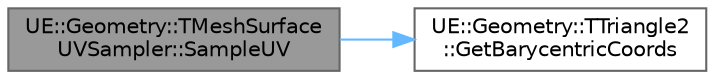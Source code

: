 digraph "UE::Geometry::TMeshSurfaceUVSampler::SampleUV"
{
 // INTERACTIVE_SVG=YES
 // LATEX_PDF_SIZE
  bgcolor="transparent";
  edge [fontname=Helvetica,fontsize=10,labelfontname=Helvetica,labelfontsize=10];
  node [fontname=Helvetica,fontsize=10,shape=box,height=0.2,width=0.4];
  rankdir="LR";
  Node1 [id="Node000001",label="UE::Geometry::TMeshSurface\lUVSampler::SampleUV",height=0.2,width=0.4,color="gray40", fillcolor="grey60", style="filled", fontcolor="black",tooltip="Compute a sample at the given UV location in the given Triangle."];
  Node1 -> Node2 [id="edge1_Node000001_Node000002",color="steelblue1",style="solid",tooltip=" "];
  Node2 [id="Node000002",label="UE::Geometry::TTriangle2\l::GetBarycentricCoords",height=0.2,width=0.4,color="grey40", fillcolor="white", style="filled",URL="$d2/d6f/structUE_1_1Geometry_1_1TTriangle2.html#a2e4cb7837ddef4f98322de1781723eac",tooltip=" "];
}
